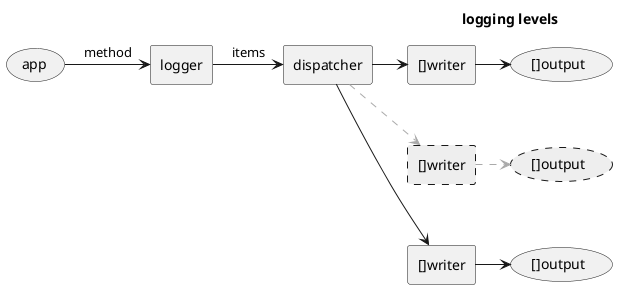 ```plantuml
@startuml logger

skinparam componentStyle rectangle

(app) as a
[logger] as l
[dispatcher] as d

a -> l : method
l -> d : items

component "logging levels" as g #fff;line:white {

    component "[]writer" as w1
    component "[]writer" as w2  #eee;line.dashed
    component "[]writer" as w3

    w1 -[hidden]down- w2
    w2 -[hidden]down- w3

    d -right-> w1
    d -right-> w2 #aaa;line.dashed
    d -right-> w3

    usecase "[]output" as o1
    usecase "[]output" as o2 #eee;line.dashed
    usecase "[]output" as o3

    w1 -> o1
    w2 -> o2 #aaa;line.dashed
    w3 -> o3
}

@enduml
```
